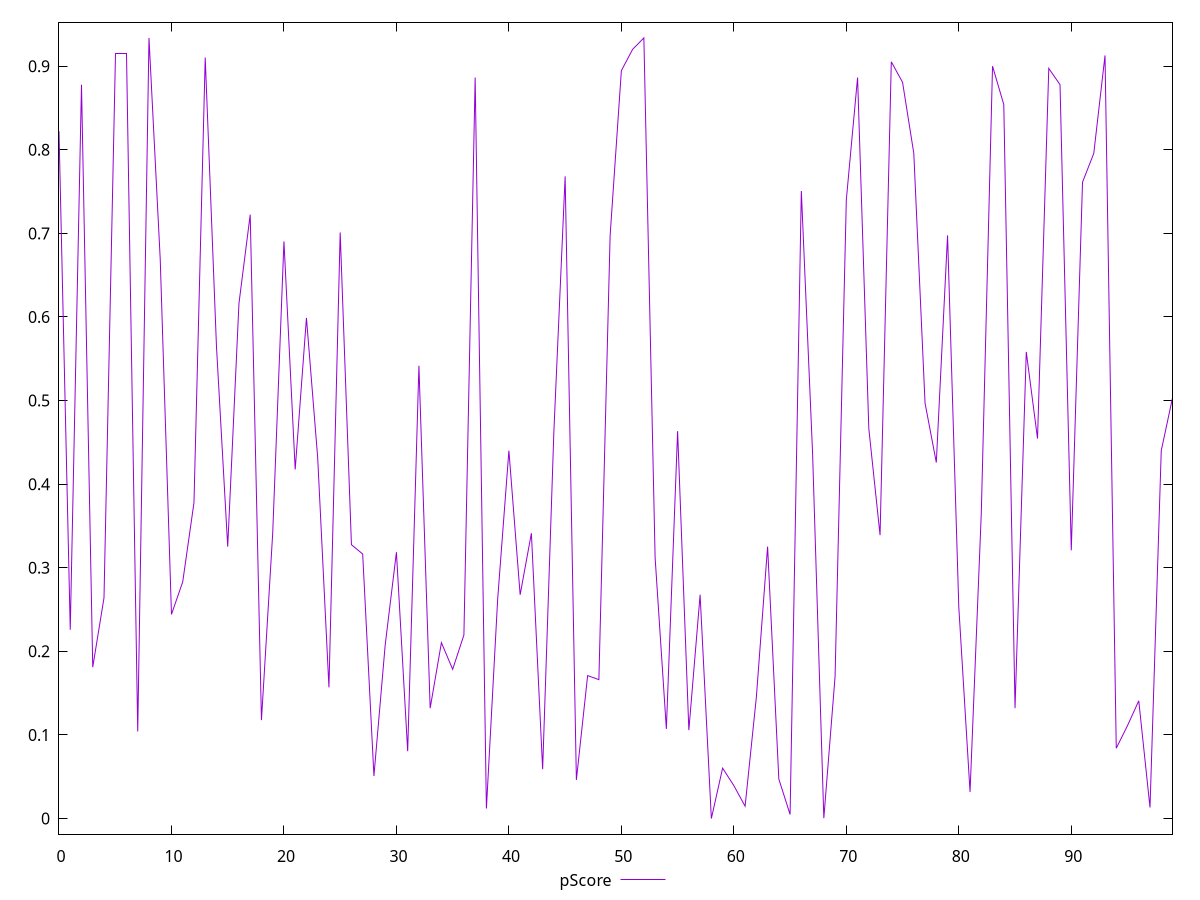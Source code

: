 reset

$pScore <<EOF
0 0.8223197362923028
1 0.22591689812763605
2 0.87789226551287
3 0.18107392804818812
4 0.26395071099972167
5 0.9153034349328991
6 0.9153034349328991
7 0.10421548269386727
8 0.9338195705791867
9 0.6690574634017104
10 0.24424168649718153
11 0.2831300967152532
12 0.37788521742226383
13 0.9103315083106516
14 0.5649020143450572
15 0.32530032843910134
16 0.6162243471391701
17 0.7224380833749546
18 0.11771910535012109
19 0.3413116586107554
20 0.6904073927628225
21 0.4175947771385457
22 0.5989093342354521
23 0.43152934857222425
24 0.15687928898957398
25 0.7010934955578403
26 0.32754711277317955
27 0.31644705411046187
28 0.05094873126858657
29 0.20741713184664695
30 0.3186403684439367
31 0.08059763738530379
32 0.5416747679987608
33 0.13204463194839522
34 0.21039636018097208
35 0.17849820371043812
36 0.21958198519201366
37 0.8863972095082913
38 0.01199318092705376
39 0.2620998558569476
40 0.44005621242606846
41 0.2676885950757872
42 0.3413116586107554
43 0.05903358759098115
44 0.4633960404879344
45 0.7681878250731414
46 0.04620811429726429
47 0.1709845358359482
48 0.1661490193642765
49 0.6975315950799531
50 0.8946476982014011
51 0.9201414214854053
52 0.9338195705791867
53 0.3121001998375601
54 0.10724409059049755
55 0.4633960404879344
56 0.10571874504121481
57 0.2676885950757872
58 0.000037782835347277555
59 0.06029333330103137
60 0.03939635107985073
61 0.014762069299912528
62 0.1449655318718388
63 0.32530032843910134
64 0.047183622630603106
65 0.0048970194930239574
66 0.7507126075122785
67 0.4372001439927675
68 0.0004350755474629153
69 0.1697628250125356
70 0.7401460270264316
71 0.8863972095082913
72 0.46637426772665647
73 0.33898361152324563
74 0.9052291271759552
75 0.8807546627337206
76 0.795663849858528
77 0.4968788959637036
78 0.42591386621683086
79 0.6975315950799531
80 0.2530243129688356
81 0.03183968089038708
82 0.36534760307969977
83 0.8999999314038525
84 0.8540758457107169
85 0.13204463194839522
86 0.5582136495838276
87 0.4545418770856656
88 0.8973389534944881
89 0.87789226551287
90 0.32084699346177964
91 0.7612208704061612
92 0.795663849858528
93 0.9128340001026993
94 0.08411467697555475
95 0.11115613360797783
96 0.14086052997954235
97 0.013215260575749732
98 0.44005621242606846
99 0.503133613239148
EOF

set key outside below
set xrange [0:99]
set yrange [-0.01863785291952951:0.9524952063340635]
set trange [-0.01863785291952951:0.9524952063340635]
set terminal svg size 640, 500 enhanced background rgb 'white'
set output "report_00013_2021-02-09T12-04-24.940Z/max-potential-fid/samples/pages+cached+noadtech+nomedia+nocss/pScore/values.svg"

plot $pScore title "pScore" with line

reset
